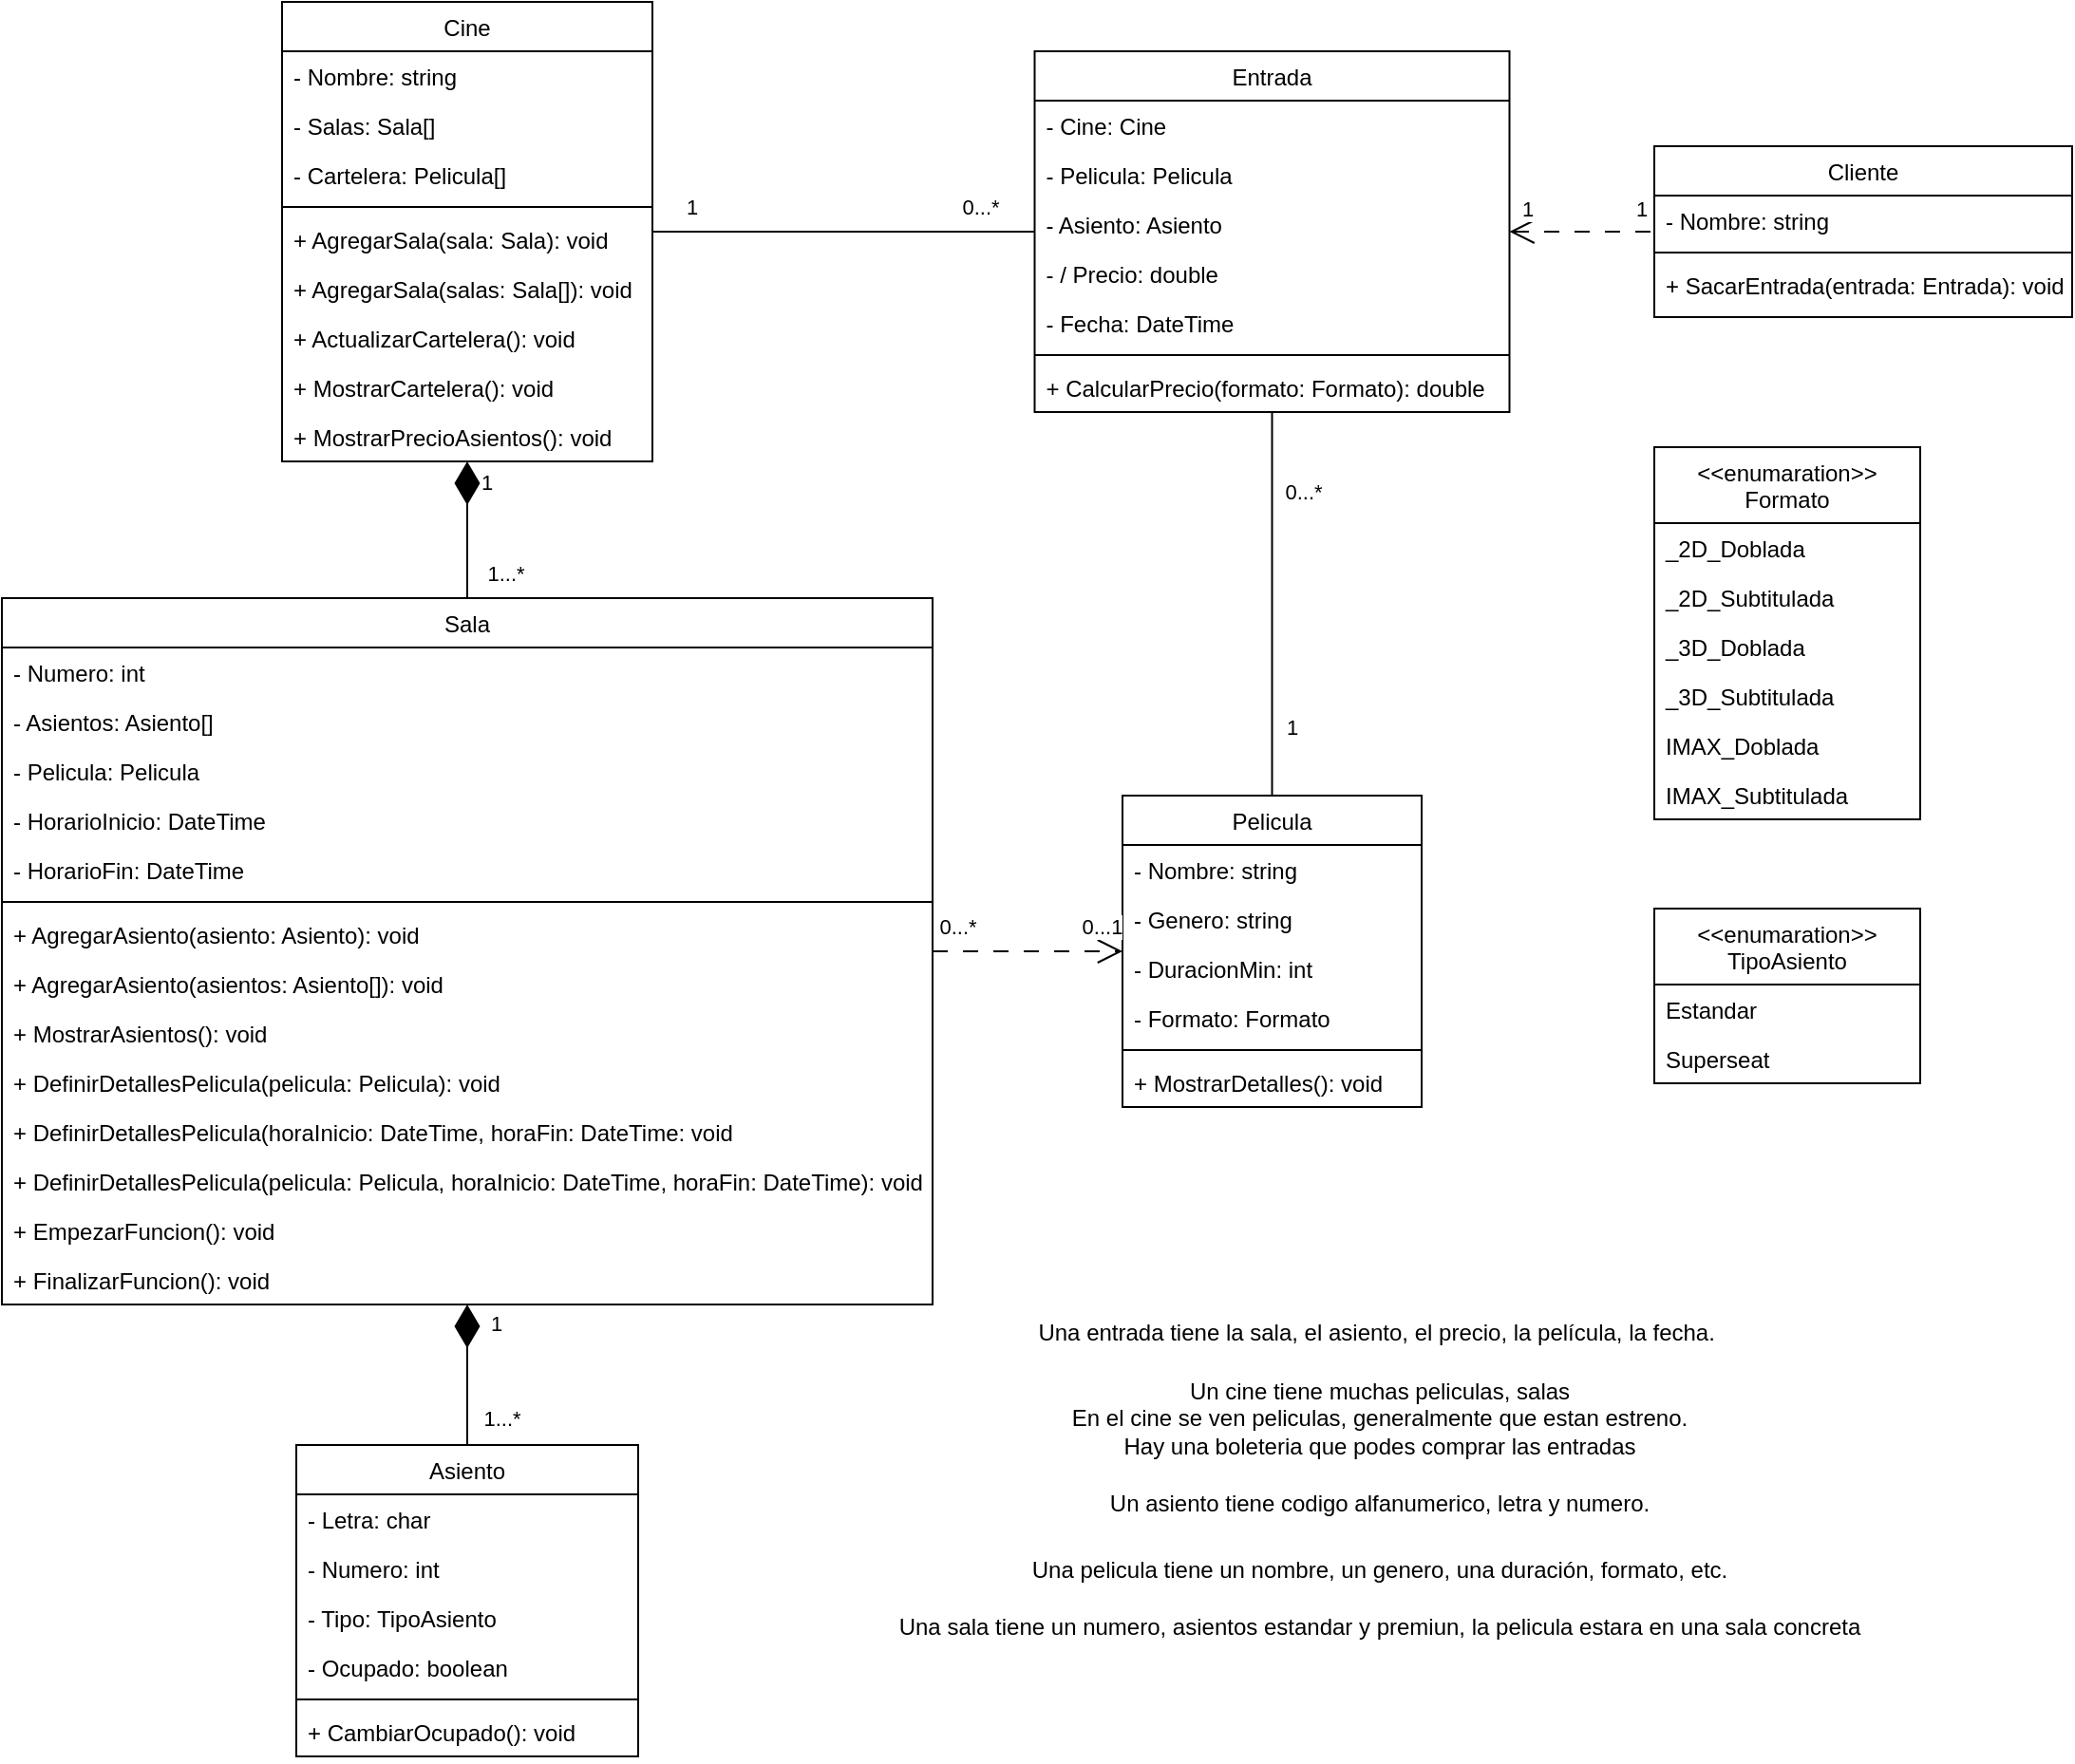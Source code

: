 <mxfile version="24.7.12">
  <diagram id="C5RBs43oDa-KdzZeNtuy" name="Page-1">
    <mxGraphModel dx="1687" dy="925" grid="1" gridSize="10" guides="1" tooltips="1" connect="1" arrows="1" fold="1" page="1" pageScale="1" pageWidth="827" pageHeight="1169" background="none" math="0" shadow="0">
      <root>
        <mxCell id="WIyWlLk6GJQsqaUBKTNV-0" />
        <mxCell id="WIyWlLk6GJQsqaUBKTNV-1" parent="WIyWlLk6GJQsqaUBKTNV-0" />
        <mxCell id="zkfFHV4jXpPFQw0GAbJ--17" value="Cine" style="swimlane;fontStyle=0;align=center;verticalAlign=top;childLayout=stackLayout;horizontal=1;startSize=26;horizontalStack=0;resizeParent=1;resizeLast=0;collapsible=1;marginBottom=0;rounded=0;shadow=0;strokeWidth=1;" parent="WIyWlLk6GJQsqaUBKTNV-1" vertex="1">
          <mxGeometry x="157.5" y="10" width="195" height="242" as="geometry">
            <mxRectangle x="550" y="140" width="160" height="26" as="alternateBounds" />
          </mxGeometry>
        </mxCell>
        <mxCell id="zkfFHV4jXpPFQw0GAbJ--19" value="- Nombre: string" style="text;align=left;verticalAlign=top;spacingLeft=4;spacingRight=4;overflow=hidden;rotatable=0;points=[[0,0.5],[1,0.5]];portConstraint=eastwest;rounded=0;shadow=0;html=0;" parent="zkfFHV4jXpPFQw0GAbJ--17" vertex="1">
          <mxGeometry y="26" width="195" height="26" as="geometry" />
        </mxCell>
        <mxCell id="cW9UiMadq31ImGQbO7zX-15" value="- Salas: Sala[]" style="text;align=left;verticalAlign=top;spacingLeft=4;spacingRight=4;overflow=hidden;rotatable=0;points=[[0,0.5],[1,0.5]];portConstraint=eastwest;rounded=0;shadow=0;html=0;" parent="zkfFHV4jXpPFQw0GAbJ--17" vertex="1">
          <mxGeometry y="52" width="195" height="26" as="geometry" />
        </mxCell>
        <mxCell id="YYxX05k5TtpXAIShRbji-29" value="- Cartelera: Pelicula[]" style="text;align=left;verticalAlign=top;spacingLeft=4;spacingRight=4;overflow=hidden;rotatable=0;points=[[0,0.5],[1,0.5]];portConstraint=eastwest;rounded=0;shadow=0;html=0;" parent="zkfFHV4jXpPFQw0GAbJ--17" vertex="1">
          <mxGeometry y="78" width="195" height="26" as="geometry" />
        </mxCell>
        <mxCell id="zkfFHV4jXpPFQw0GAbJ--23" value="" style="line;html=1;strokeWidth=1;align=left;verticalAlign=middle;spacingTop=-1;spacingLeft=3;spacingRight=3;rotatable=0;labelPosition=right;points=[];portConstraint=eastwest;" parent="zkfFHV4jXpPFQw0GAbJ--17" vertex="1">
          <mxGeometry y="104" width="195" height="8" as="geometry" />
        </mxCell>
        <mxCell id="YYxX05k5TtpXAIShRbji-56" value="+ AgregarSala(sala: Sala): void" style="text;align=left;verticalAlign=top;spacingLeft=4;spacingRight=4;overflow=hidden;rotatable=0;points=[[0,0.5],[1,0.5]];portConstraint=eastwest;rounded=0;shadow=0;html=0;" parent="zkfFHV4jXpPFQw0GAbJ--17" vertex="1">
          <mxGeometry y="112" width="195" height="26" as="geometry" />
        </mxCell>
        <mxCell id="cW9UiMadq31ImGQbO7zX-4" value="+ AgregarSala(salas: Sala[]): void" style="text;align=left;verticalAlign=top;spacingLeft=4;spacingRight=4;overflow=hidden;rotatable=0;points=[[0,0.5],[1,0.5]];portConstraint=eastwest;rounded=0;shadow=0;html=0;" parent="zkfFHV4jXpPFQw0GAbJ--17" vertex="1">
          <mxGeometry y="138" width="195" height="26" as="geometry" />
        </mxCell>
        <mxCell id="cW9UiMadq31ImGQbO7zX-17" value="+ ActualizarCartelera(): void" style="text;align=left;verticalAlign=top;spacingLeft=4;spacingRight=4;overflow=hidden;rotatable=0;points=[[0,0.5],[1,0.5]];portConstraint=eastwest;rounded=0;shadow=0;html=0;" parent="zkfFHV4jXpPFQw0GAbJ--17" vertex="1">
          <mxGeometry y="164" width="195" height="26" as="geometry" />
        </mxCell>
        <mxCell id="cW9UiMadq31ImGQbO7zX-16" value="+ MostrarCartelera(): void" style="text;align=left;verticalAlign=top;spacingLeft=4;spacingRight=4;overflow=hidden;rotatable=0;points=[[0,0.5],[1,0.5]];portConstraint=eastwest;rounded=0;shadow=0;html=0;" parent="zkfFHV4jXpPFQw0GAbJ--17" vertex="1">
          <mxGeometry y="190" width="195" height="26" as="geometry" />
        </mxCell>
        <mxCell id="fEtAXQtdkNdQSjChJS0Y-1" value="+ MostrarPrecioAsientos(): void" style="text;align=left;verticalAlign=top;spacingLeft=4;spacingRight=4;overflow=hidden;rotatable=0;points=[[0,0.5],[1,0.5]];portConstraint=eastwest;rounded=0;shadow=0;html=0;" vertex="1" parent="zkfFHV4jXpPFQw0GAbJ--17">
          <mxGeometry y="216" width="195" height="26" as="geometry" />
        </mxCell>
        <mxCell id="YYxX05k5TtpXAIShRbji-1" value="Un cine tiene muchas peliculas, salas&lt;div&gt;En el cine se ven peliculas, generalmente que estan estreno.&lt;/div&gt;&lt;div&gt;Hay una boleteria que podes comprar las entradas&lt;/div&gt;" style="text;html=1;align=center;verticalAlign=middle;resizable=0;points=[];autosize=1;strokeColor=none;fillColor=none;" parent="WIyWlLk6GJQsqaUBKTNV-1" vertex="1">
          <mxGeometry x="560" y="726" width="350" height="60" as="geometry" />
        </mxCell>
        <mxCell id="YYxX05k5TtpXAIShRbji-2" value="Una pelicula tiene un nombre, un genero, una duración, formato, etc." style="text;html=1;align=center;verticalAlign=middle;resizable=0;points=[];autosize=1;strokeColor=none;fillColor=none;" parent="WIyWlLk6GJQsqaUBKTNV-1" vertex="1">
          <mxGeometry x="540" y="821" width="390" height="30" as="geometry" />
        </mxCell>
        <mxCell id="YYxX05k5TtpXAIShRbji-3" value="Una sala tiene un numero, asientos estandar y premiun, la pelicula estara en una sala concreta" style="text;html=1;align=center;verticalAlign=middle;resizable=0;points=[];autosize=1;strokeColor=none;fillColor=none;" parent="WIyWlLk6GJQsqaUBKTNV-1" vertex="1">
          <mxGeometry x="470" y="851" width="530" height="30" as="geometry" />
        </mxCell>
        <mxCell id="YYxX05k5TtpXAIShRbji-4" value="Un asiento tiene codigo alfanumerico, letra y numero." style="text;html=1;align=center;verticalAlign=middle;resizable=0;points=[];autosize=1;strokeColor=none;fillColor=none;" parent="WIyWlLk6GJQsqaUBKTNV-1" vertex="1">
          <mxGeometry x="580" y="786" width="310" height="30" as="geometry" />
        </mxCell>
        <mxCell id="YYxX05k5TtpXAIShRbji-5" value="Una entrada tiene la sala, el asiento, el precio, la película, la fecha.&amp;nbsp;" style="text;html=1;align=center;verticalAlign=middle;resizable=0;points=[];autosize=1;strokeColor=none;fillColor=none;" parent="WIyWlLk6GJQsqaUBKTNV-1" vertex="1">
          <mxGeometry x="545" y="696" width="380" height="30" as="geometry" />
        </mxCell>
        <mxCell id="YYxX05k5TtpXAIShRbji-6" value="Pelicula" style="swimlane;fontStyle=0;align=center;verticalAlign=top;childLayout=stackLayout;horizontal=1;startSize=26;horizontalStack=0;resizeParent=1;resizeLast=0;collapsible=1;marginBottom=0;rounded=0;shadow=0;strokeWidth=1;" parent="WIyWlLk6GJQsqaUBKTNV-1" vertex="1">
          <mxGeometry x="600" y="428" width="157.5" height="164" as="geometry">
            <mxRectangle x="550" y="140" width="160" height="26" as="alternateBounds" />
          </mxGeometry>
        </mxCell>
        <mxCell id="YYxX05k5TtpXAIShRbji-7" value="- Nombre: string" style="text;align=left;verticalAlign=top;spacingLeft=4;spacingRight=4;overflow=hidden;rotatable=0;points=[[0,0.5],[1,0.5]];portConstraint=eastwest;rounded=0;shadow=0;html=0;" parent="YYxX05k5TtpXAIShRbji-6" vertex="1">
          <mxGeometry y="26" width="157.5" height="26" as="geometry" />
        </mxCell>
        <mxCell id="YYxX05k5TtpXAIShRbji-34" value="- Genero: string" style="text;align=left;verticalAlign=top;spacingLeft=4;spacingRight=4;overflow=hidden;rotatable=0;points=[[0,0.5],[1,0.5]];portConstraint=eastwest;rounded=0;shadow=0;html=0;" parent="YYxX05k5TtpXAIShRbji-6" vertex="1">
          <mxGeometry y="52" width="157.5" height="26" as="geometry" />
        </mxCell>
        <mxCell id="YYxX05k5TtpXAIShRbji-35" value="- DuracionMin: int" style="text;align=left;verticalAlign=top;spacingLeft=4;spacingRight=4;overflow=hidden;rotatable=0;points=[[0,0.5],[1,0.5]];portConstraint=eastwest;rounded=0;shadow=0;html=0;" parent="YYxX05k5TtpXAIShRbji-6" vertex="1">
          <mxGeometry y="78" width="157.5" height="26" as="geometry" />
        </mxCell>
        <mxCell id="YYxX05k5TtpXAIShRbji-36" value="- Formato: Formato" style="text;align=left;verticalAlign=top;spacingLeft=4;spacingRight=4;overflow=hidden;rotatable=0;points=[[0,0.5],[1,0.5]];portConstraint=eastwest;rounded=0;shadow=0;html=0;" parent="YYxX05k5TtpXAIShRbji-6" vertex="1">
          <mxGeometry y="104" width="157.5" height="26" as="geometry" />
        </mxCell>
        <mxCell id="YYxX05k5TtpXAIShRbji-8" value="" style="line;html=1;strokeWidth=1;align=left;verticalAlign=middle;spacingTop=-1;spacingLeft=3;spacingRight=3;rotatable=0;labelPosition=right;points=[];portConstraint=eastwest;" parent="YYxX05k5TtpXAIShRbji-6" vertex="1">
          <mxGeometry y="130" width="157.5" height="8" as="geometry" />
        </mxCell>
        <mxCell id="fEtAXQtdkNdQSjChJS0Y-2" value="+ MostrarDetalles(): void" style="text;align=left;verticalAlign=top;spacingLeft=4;spacingRight=4;overflow=hidden;rotatable=0;points=[[0,0.5],[1,0.5]];portConstraint=eastwest;rounded=0;shadow=0;html=0;" vertex="1" parent="YYxX05k5TtpXAIShRbji-6">
          <mxGeometry y="138" width="157.5" height="26" as="geometry" />
        </mxCell>
        <mxCell id="YYxX05k5TtpXAIShRbji-10" value="Sala" style="swimlane;fontStyle=0;align=center;verticalAlign=top;childLayout=stackLayout;horizontal=1;startSize=26;horizontalStack=0;resizeParent=1;resizeLast=0;collapsible=1;marginBottom=0;rounded=0;shadow=0;strokeWidth=1;" parent="WIyWlLk6GJQsqaUBKTNV-1" vertex="1">
          <mxGeometry x="10" y="324" width="490" height="372" as="geometry">
            <mxRectangle x="550" y="140" width="160" height="26" as="alternateBounds" />
          </mxGeometry>
        </mxCell>
        <mxCell id="YYxX05k5TtpXAIShRbji-11" value="- Numero: int" style="text;align=left;verticalAlign=top;spacingLeft=4;spacingRight=4;overflow=hidden;rotatable=0;points=[[0,0.5],[1,0.5]];portConstraint=eastwest;rounded=0;shadow=0;html=0;" parent="YYxX05k5TtpXAIShRbji-10" vertex="1">
          <mxGeometry y="26" width="490" height="26" as="geometry" />
        </mxCell>
        <mxCell id="YYxX05k5TtpXAIShRbji-31" value="- Asientos: Asiento[]" style="text;align=left;verticalAlign=top;spacingLeft=4;spacingRight=4;overflow=hidden;rotatable=0;points=[[0,0.5],[1,0.5]];portConstraint=eastwest;rounded=0;shadow=0;html=0;" parent="YYxX05k5TtpXAIShRbji-10" vertex="1">
          <mxGeometry y="52" width="490" height="26" as="geometry" />
        </mxCell>
        <mxCell id="YYxX05k5TtpXAIShRbji-32" value="- Pelicula: Pelicula" style="text;align=left;verticalAlign=top;spacingLeft=4;spacingRight=4;overflow=hidden;rotatable=0;points=[[0,0.5],[1,0.5]];portConstraint=eastwest;rounded=0;shadow=0;html=0;" parent="YYxX05k5TtpXAIShRbji-10" vertex="1">
          <mxGeometry y="78" width="490" height="26" as="geometry" />
        </mxCell>
        <mxCell id="YYxX05k5TtpXAIShRbji-33" value="- HorarioInicio: DateTime" style="text;align=left;verticalAlign=top;spacingLeft=4;spacingRight=4;overflow=hidden;rotatable=0;points=[[0,0.5],[1,0.5]];portConstraint=eastwest;rounded=0;shadow=0;html=0;" parent="YYxX05k5TtpXAIShRbji-10" vertex="1">
          <mxGeometry y="104" width="490" height="26" as="geometry" />
        </mxCell>
        <mxCell id="PPvI6zRl_OBtKkC0j1IV-0" value="- HorarioFin: DateTime" style="text;align=left;verticalAlign=top;spacingLeft=4;spacingRight=4;overflow=hidden;rotatable=0;points=[[0,0.5],[1,0.5]];portConstraint=eastwest;rounded=0;shadow=0;html=0;" parent="YYxX05k5TtpXAIShRbji-10" vertex="1">
          <mxGeometry y="130" width="490" height="26" as="geometry" />
        </mxCell>
        <mxCell id="YYxX05k5TtpXAIShRbji-12" value="" style="line;html=1;strokeWidth=1;align=left;verticalAlign=middle;spacingTop=-1;spacingLeft=3;spacingRight=3;rotatable=0;labelPosition=right;points=[];portConstraint=eastwest;" parent="YYxX05k5TtpXAIShRbji-10" vertex="1">
          <mxGeometry y="156" width="490" height="8" as="geometry" />
        </mxCell>
        <mxCell id="YYxX05k5TtpXAIShRbji-61" value="+ AgregarAsiento(asiento: Asiento): void" style="text;align=left;verticalAlign=top;spacingLeft=4;spacingRight=4;overflow=hidden;rotatable=0;points=[[0,0.5],[1,0.5]];portConstraint=eastwest;rounded=0;shadow=0;html=0;" parent="YYxX05k5TtpXAIShRbji-10" vertex="1">
          <mxGeometry y="164" width="490" height="26" as="geometry" />
        </mxCell>
        <mxCell id="YYxX05k5TtpXAIShRbji-62" value="+ AgregarAsiento(asientos: Asiento[]): void" style="text;align=left;verticalAlign=top;spacingLeft=4;spacingRight=4;overflow=hidden;rotatable=0;points=[[0,0.5],[1,0.5]];portConstraint=eastwest;rounded=0;shadow=0;html=0;" parent="YYxX05k5TtpXAIShRbji-10" vertex="1">
          <mxGeometry y="190" width="490" height="26" as="geometry" />
        </mxCell>
        <mxCell id="cW9UiMadq31ImGQbO7zX-18" value="+ MostrarAsientos(): void" style="text;align=left;verticalAlign=top;spacingLeft=4;spacingRight=4;overflow=hidden;rotatable=0;points=[[0,0.5],[1,0.5]];portConstraint=eastwest;rounded=0;shadow=0;html=0;" parent="YYxX05k5TtpXAIShRbji-10" vertex="1">
          <mxGeometry y="216" width="490" height="26" as="geometry" />
        </mxCell>
        <mxCell id="5xpuaiVDPH2-6nrWtQwJ-0" value="+ DefinirDetallesPelicula(pelicula: Pelicula): void" style="text;align=left;verticalAlign=top;spacingLeft=4;spacingRight=4;overflow=hidden;rotatable=0;points=[[0,0.5],[1,0.5]];portConstraint=eastwest;rounded=0;shadow=0;html=0;" parent="YYxX05k5TtpXAIShRbji-10" vertex="1">
          <mxGeometry y="242" width="490" height="26" as="geometry" />
        </mxCell>
        <mxCell id="cW9UiMadq31ImGQbO7zX-2" value="+ DefinirDetallesPelicula(horaInicio: DateTime, horaFin: DateTime: void" style="text;align=left;verticalAlign=top;spacingLeft=4;spacingRight=4;overflow=hidden;rotatable=0;points=[[0,0.5],[1,0.5]];portConstraint=eastwest;rounded=0;shadow=0;html=0;" parent="YYxX05k5TtpXAIShRbji-10" vertex="1">
          <mxGeometry y="268" width="490" height="26" as="geometry" />
        </mxCell>
        <mxCell id="cW9UiMadq31ImGQbO7zX-3" value="+ DefinirDetallesPelicula(pelicula: Pelicula, horaInicio: DateTime, horaFin: DateTime): void" style="text;align=left;verticalAlign=top;spacingLeft=4;spacingRight=4;overflow=hidden;rotatable=0;points=[[0,0.5],[1,0.5]];portConstraint=eastwest;rounded=0;shadow=0;html=0;" parent="YYxX05k5TtpXAIShRbji-10" vertex="1">
          <mxGeometry y="294" width="490" height="26" as="geometry" />
        </mxCell>
        <mxCell id="YYxX05k5TtpXAIShRbji-64" value="+ EmpezarFuncion(): void" style="text;align=left;verticalAlign=top;spacingLeft=4;spacingRight=4;overflow=hidden;rotatable=0;points=[[0,0.5],[1,0.5]];portConstraint=eastwest;rounded=0;shadow=0;html=0;" parent="YYxX05k5TtpXAIShRbji-10" vertex="1">
          <mxGeometry y="320" width="490" height="26" as="geometry" />
        </mxCell>
        <mxCell id="5xpuaiVDPH2-6nrWtQwJ-1" value="+ FinalizarFuncion(): void" style="text;align=left;verticalAlign=top;spacingLeft=4;spacingRight=4;overflow=hidden;rotatable=0;points=[[0,0.5],[1,0.5]];portConstraint=eastwest;rounded=0;shadow=0;html=0;" parent="YYxX05k5TtpXAIShRbji-10" vertex="1">
          <mxGeometry y="346" width="490" height="26" as="geometry" />
        </mxCell>
        <mxCell id="YYxX05k5TtpXAIShRbji-14" value="Entrada" style="swimlane;fontStyle=0;align=center;verticalAlign=top;childLayout=stackLayout;horizontal=1;startSize=26;horizontalStack=0;resizeParent=1;resizeLast=0;collapsible=1;marginBottom=0;rounded=0;shadow=0;strokeWidth=1;" parent="WIyWlLk6GJQsqaUBKTNV-1" vertex="1">
          <mxGeometry x="553.75" y="36" width="250" height="190" as="geometry">
            <mxRectangle x="550" y="140" width="160" height="26" as="alternateBounds" />
          </mxGeometry>
        </mxCell>
        <mxCell id="YYxX05k5TtpXAIShRbji-15" value="- Cine: Cine" style="text;align=left;verticalAlign=top;spacingLeft=4;spacingRight=4;overflow=hidden;rotatable=0;points=[[0,0.5],[1,0.5]];portConstraint=eastwest;rounded=0;shadow=0;html=0;" parent="YYxX05k5TtpXAIShRbji-14" vertex="1">
          <mxGeometry y="26" width="250" height="26" as="geometry" />
        </mxCell>
        <mxCell id="YYxX05k5TtpXAIShRbji-54" value="- Pelicula: Pelicula" style="text;align=left;verticalAlign=top;spacingLeft=4;spacingRight=4;overflow=hidden;rotatable=0;points=[[0,0.5],[1,0.5]];portConstraint=eastwest;rounded=0;shadow=0;html=0;" parent="YYxX05k5TtpXAIShRbji-14" vertex="1">
          <mxGeometry y="52" width="250" height="26" as="geometry" />
        </mxCell>
        <mxCell id="fEtAXQtdkNdQSjChJS0Y-0" value="- Asiento: Asiento" style="text;align=left;verticalAlign=top;spacingLeft=4;spacingRight=4;overflow=hidden;rotatable=0;points=[[0,0.5],[1,0.5]];portConstraint=eastwest;rounded=0;shadow=0;html=0;" vertex="1" parent="YYxX05k5TtpXAIShRbji-14">
          <mxGeometry y="78" width="250" height="26" as="geometry" />
        </mxCell>
        <mxCell id="YYxX05k5TtpXAIShRbji-37" value="- / Precio: double" style="text;align=left;verticalAlign=top;spacingLeft=4;spacingRight=4;overflow=hidden;rotatable=0;points=[[0,0.5],[1,0.5]];portConstraint=eastwest;rounded=0;shadow=0;html=0;" parent="YYxX05k5TtpXAIShRbji-14" vertex="1">
          <mxGeometry y="104" width="250" height="26" as="geometry" />
        </mxCell>
        <mxCell id="YYxX05k5TtpXAIShRbji-38" value="- Fecha: DateTime" style="text;align=left;verticalAlign=top;spacingLeft=4;spacingRight=4;overflow=hidden;rotatable=0;points=[[0,0.5],[1,0.5]];portConstraint=eastwest;rounded=0;shadow=0;html=0;" parent="YYxX05k5TtpXAIShRbji-14" vertex="1">
          <mxGeometry y="130" width="250" height="26" as="geometry" />
        </mxCell>
        <mxCell id="YYxX05k5TtpXAIShRbji-16" value="" style="line;html=1;strokeWidth=1;align=left;verticalAlign=middle;spacingTop=-1;spacingLeft=3;spacingRight=3;rotatable=0;labelPosition=right;points=[];portConstraint=eastwest;" parent="YYxX05k5TtpXAIShRbji-14" vertex="1">
          <mxGeometry y="156" width="250" height="8" as="geometry" />
        </mxCell>
        <mxCell id="YYxX05k5TtpXAIShRbji-55" value="+ CalcularPrecio(formato: Formato): double" style="text;align=left;verticalAlign=top;spacingLeft=4;spacingRight=4;overflow=hidden;rotatable=0;points=[[0,0.5],[1,0.5]];portConstraint=eastwest;rounded=0;shadow=0;html=0;" parent="YYxX05k5TtpXAIShRbji-14" vertex="1">
          <mxGeometry y="164" width="250" height="26" as="geometry" />
        </mxCell>
        <mxCell id="YYxX05k5TtpXAIShRbji-18" value="" style="endArrow=diamondThin;html=1;rounded=0;startArrow=none;startFill=0;endFill=1;endSize=20;" parent="WIyWlLk6GJQsqaUBKTNV-1" source="YYxX05k5TtpXAIShRbji-10" target="zkfFHV4jXpPFQw0GAbJ--17" edge="1">
          <mxGeometry width="50" height="50" relative="1" as="geometry">
            <mxPoint x="390" y="290" as="sourcePoint" />
            <mxPoint x="440" y="240" as="targetPoint" />
          </mxGeometry>
        </mxCell>
        <mxCell id="YYxX05k5TtpXAIShRbji-19" value="1...*" style="edgeLabel;html=1;align=center;verticalAlign=middle;resizable=0;points=[];" parent="YYxX05k5TtpXAIShRbji-18" vertex="1" connectable="0">
          <mxGeometry x="-0.635" relative="1" as="geometry">
            <mxPoint x="20" as="offset" />
          </mxGeometry>
        </mxCell>
        <mxCell id="YYxX05k5TtpXAIShRbji-20" value="1" style="edgeLabel;html=1;align=center;verticalAlign=middle;resizable=0;points=[];" parent="YYxX05k5TtpXAIShRbji-18" vertex="1" connectable="0">
          <mxGeometry x="0.706" y="1" relative="1" as="geometry">
            <mxPoint x="11" as="offset" />
          </mxGeometry>
        </mxCell>
        <mxCell id="YYxX05k5TtpXAIShRbji-21" value="" style="endArrow=open;html=1;rounded=0;dashed=1;dashPattern=8 8;endFill=0;endSize=11;" parent="WIyWlLk6GJQsqaUBKTNV-1" source="YYxX05k5TtpXAIShRbji-10" target="YYxX05k5TtpXAIShRbji-6" edge="1">
          <mxGeometry width="50" height="50" relative="1" as="geometry">
            <mxPoint x="380" y="380" as="sourcePoint" />
            <mxPoint x="430" y="330" as="targetPoint" />
          </mxGeometry>
        </mxCell>
        <mxCell id="YYxX05k5TtpXAIShRbji-22" value="0...1" style="edgeLabel;html=1;align=center;verticalAlign=middle;resizable=0;points=[];" parent="YYxX05k5TtpXAIShRbji-21" vertex="1" connectable="0">
          <mxGeometry x="0.772" y="-1" relative="1" as="geometry">
            <mxPoint y="-14" as="offset" />
          </mxGeometry>
        </mxCell>
        <mxCell id="YYxX05k5TtpXAIShRbji-23" value="0...*" style="edgeLabel;html=1;align=center;verticalAlign=middle;resizable=0;points=[];" parent="YYxX05k5TtpXAIShRbji-21" vertex="1" connectable="0">
          <mxGeometry x="-0.751" y="2" relative="1" as="geometry">
            <mxPoint y="-11" as="offset" />
          </mxGeometry>
        </mxCell>
        <mxCell id="YYxX05k5TtpXAIShRbji-24" value="" style="endArrow=none;html=1;rounded=0;" parent="WIyWlLk6GJQsqaUBKTNV-1" source="zkfFHV4jXpPFQw0GAbJ--17" target="YYxX05k5TtpXAIShRbji-14" edge="1">
          <mxGeometry width="50" height="50" relative="1" as="geometry">
            <mxPoint x="390" y="340" as="sourcePoint" />
            <mxPoint x="440" y="290" as="targetPoint" />
          </mxGeometry>
        </mxCell>
        <mxCell id="YYxX05k5TtpXAIShRbji-25" value="0...*" style="edgeLabel;html=1;align=center;verticalAlign=middle;resizable=0;points=[];" parent="YYxX05k5TtpXAIShRbji-24" vertex="1" connectable="0">
          <mxGeometry x="0.768" relative="1" as="geometry">
            <mxPoint x="-6" y="-13" as="offset" />
          </mxGeometry>
        </mxCell>
        <mxCell id="YYxX05k5TtpXAIShRbji-28" value="1" style="edgeLabel;html=1;align=center;verticalAlign=middle;resizable=0;points=[];" parent="YYxX05k5TtpXAIShRbji-24" vertex="1" connectable="0">
          <mxGeometry x="-0.798" relative="1" as="geometry">
            <mxPoint y="-13" as="offset" />
          </mxGeometry>
        </mxCell>
        <mxCell id="YYxX05k5TtpXAIShRbji-39" value="Asiento" style="swimlane;fontStyle=0;align=center;verticalAlign=top;childLayout=stackLayout;horizontal=1;startSize=26;horizontalStack=0;resizeParent=1;resizeLast=0;collapsible=1;marginBottom=0;rounded=0;shadow=0;strokeWidth=1;" parent="WIyWlLk6GJQsqaUBKTNV-1" vertex="1">
          <mxGeometry x="165" y="770" width="180" height="164" as="geometry">
            <mxRectangle x="550" y="140" width="160" height="26" as="alternateBounds" />
          </mxGeometry>
        </mxCell>
        <mxCell id="YYxX05k5TtpXAIShRbji-40" value="- Letra: char" style="text;align=left;verticalAlign=top;spacingLeft=4;spacingRight=4;overflow=hidden;rotatable=0;points=[[0,0.5],[1,0.5]];portConstraint=eastwest;rounded=0;shadow=0;html=0;" parent="YYxX05k5TtpXAIShRbji-39" vertex="1">
          <mxGeometry y="26" width="180" height="26" as="geometry" />
        </mxCell>
        <mxCell id="YYxX05k5TtpXAIShRbji-45" value="- Numero: int" style="text;align=left;verticalAlign=top;spacingLeft=4;spacingRight=4;overflow=hidden;rotatable=0;points=[[0,0.5],[1,0.5]];portConstraint=eastwest;rounded=0;shadow=0;html=0;" parent="YYxX05k5TtpXAIShRbji-39" vertex="1">
          <mxGeometry y="52" width="180" height="26" as="geometry" />
        </mxCell>
        <mxCell id="YYxX05k5TtpXAIShRbji-46" value="- Tipo: TipoAsiento" style="text;align=left;verticalAlign=top;spacingLeft=4;spacingRight=4;overflow=hidden;rotatable=0;points=[[0,0.5],[1,0.5]];portConstraint=eastwest;rounded=0;shadow=0;html=0;" parent="YYxX05k5TtpXAIShRbji-39" vertex="1">
          <mxGeometry y="78" width="180" height="26" as="geometry" />
        </mxCell>
        <mxCell id="YYxX05k5TtpXAIShRbji-50" value="- Ocupado: boolean" style="text;align=left;verticalAlign=top;spacingLeft=4;spacingRight=4;overflow=hidden;rotatable=0;points=[[0,0.5],[1,0.5]];portConstraint=eastwest;rounded=0;shadow=0;html=0;" parent="YYxX05k5TtpXAIShRbji-39" vertex="1">
          <mxGeometry y="104" width="180" height="26" as="geometry" />
        </mxCell>
        <mxCell id="YYxX05k5TtpXAIShRbji-44" value="" style="line;html=1;strokeWidth=1;align=left;verticalAlign=middle;spacingTop=-1;spacingLeft=3;spacingRight=3;rotatable=0;labelPosition=right;points=[];portConstraint=eastwest;" parent="YYxX05k5TtpXAIShRbji-39" vertex="1">
          <mxGeometry y="130" width="180" height="8" as="geometry" />
        </mxCell>
        <mxCell id="YYxX05k5TtpXAIShRbji-57" value="+ CambiarOcupado(): void" style="text;align=left;verticalAlign=top;spacingLeft=4;spacingRight=4;overflow=hidden;rotatable=0;points=[[0,0.5],[1,0.5]];portConstraint=eastwest;rounded=0;shadow=0;html=0;" parent="YYxX05k5TtpXAIShRbji-39" vertex="1">
          <mxGeometry y="138" width="180" height="26" as="geometry" />
        </mxCell>
        <mxCell id="YYxX05k5TtpXAIShRbji-47" value="" style="endArrow=diamondThin;html=1;rounded=0;startArrow=none;startFill=0;endFill=1;endSize=20;" parent="WIyWlLk6GJQsqaUBKTNV-1" source="YYxX05k5TtpXAIShRbji-39" target="YYxX05k5TtpXAIShRbji-10" edge="1">
          <mxGeometry width="50" height="50" relative="1" as="geometry">
            <mxPoint x="170" y="470" as="sourcePoint" />
            <mxPoint x="220" y="420" as="targetPoint" />
          </mxGeometry>
        </mxCell>
        <mxCell id="YYxX05k5TtpXAIShRbji-48" value="1...*" style="edgeLabel;html=1;align=center;verticalAlign=middle;resizable=0;points=[];" parent="YYxX05k5TtpXAIShRbji-47" vertex="1" connectable="0">
          <mxGeometry x="-0.628" y="-1" relative="1" as="geometry">
            <mxPoint x="17" as="offset" />
          </mxGeometry>
        </mxCell>
        <mxCell id="YYxX05k5TtpXAIShRbji-49" value="1" style="edgeLabel;html=1;align=center;verticalAlign=middle;resizable=0;points=[];" parent="YYxX05k5TtpXAIShRbji-47" vertex="1" connectable="0">
          <mxGeometry x="0.619" y="-2" relative="1" as="geometry">
            <mxPoint x="13" y="-4" as="offset" />
          </mxGeometry>
        </mxCell>
        <mxCell id="YYxX05k5TtpXAIShRbji-51" value="" style="endArrow=none;html=1;rounded=0;" parent="WIyWlLk6GJQsqaUBKTNV-1" source="YYxX05k5TtpXAIShRbji-6" target="YYxX05k5TtpXAIShRbji-14" edge="1">
          <mxGeometry width="50" height="50" relative="1" as="geometry">
            <mxPoint x="550" y="340" as="sourcePoint" />
            <mxPoint x="480" y="230" as="targetPoint" />
          </mxGeometry>
        </mxCell>
        <mxCell id="YYxX05k5TtpXAIShRbji-52" value="1" style="edgeLabel;html=1;align=center;verticalAlign=middle;resizable=0;points=[];" parent="YYxX05k5TtpXAIShRbji-51" vertex="1" connectable="0">
          <mxGeometry x="-0.588" y="-1" relative="1" as="geometry">
            <mxPoint x="9" y="5" as="offset" />
          </mxGeometry>
        </mxCell>
        <mxCell id="YYxX05k5TtpXAIShRbji-53" value="0...*" style="edgeLabel;html=1;align=center;verticalAlign=middle;resizable=0;points=[];" parent="YYxX05k5TtpXAIShRbji-51" vertex="1" connectable="0">
          <mxGeometry x="0.585" y="-1" relative="1" as="geometry">
            <mxPoint x="15" as="offset" />
          </mxGeometry>
        </mxCell>
        <mxCell id="YYxX05k5TtpXAIShRbji-66" value="&lt;&lt;enumaration&gt;&gt;&#xa;Formato" style="swimlane;fontStyle=0;align=center;verticalAlign=top;childLayout=stackLayout;horizontal=1;startSize=40;horizontalStack=0;resizeParent=1;resizeLast=0;collapsible=1;marginBottom=0;rounded=0;shadow=0;strokeWidth=1;" parent="WIyWlLk6GJQsqaUBKTNV-1" vertex="1">
          <mxGeometry x="880" y="244.5" width="140" height="196" as="geometry">
            <mxRectangle x="550" y="140" width="160" height="26" as="alternateBounds" />
          </mxGeometry>
        </mxCell>
        <mxCell id="YYxX05k5TtpXAIShRbji-67" value="_2D_Doblada" style="text;align=left;verticalAlign=top;spacingLeft=4;spacingRight=4;overflow=hidden;rotatable=0;points=[[0,0.5],[1,0.5]];portConstraint=eastwest;rounded=0;shadow=0;html=0;" parent="YYxX05k5TtpXAIShRbji-66" vertex="1">
          <mxGeometry y="40" width="140" height="26" as="geometry" />
        </mxCell>
        <mxCell id="YYxX05k5TtpXAIShRbji-72" value="_2D_Subtitulada" style="text;align=left;verticalAlign=top;spacingLeft=4;spacingRight=4;overflow=hidden;rotatable=0;points=[[0,0.5],[1,0.5]];portConstraint=eastwest;rounded=0;shadow=0;html=0;" parent="YYxX05k5TtpXAIShRbji-66" vertex="1">
          <mxGeometry y="66" width="140" height="26" as="geometry" />
        </mxCell>
        <mxCell id="YYxX05k5TtpXAIShRbji-76" value="_3D_Doblada" style="text;align=left;verticalAlign=top;spacingLeft=4;spacingRight=4;overflow=hidden;rotatable=0;points=[[0,0.5],[1,0.5]];portConstraint=eastwest;rounded=0;shadow=0;html=0;" parent="YYxX05k5TtpXAIShRbji-66" vertex="1">
          <mxGeometry y="92" width="140" height="26" as="geometry" />
        </mxCell>
        <mxCell id="YYxX05k5TtpXAIShRbji-75" value="_3D_Subtitulada" style="text;align=left;verticalAlign=top;spacingLeft=4;spacingRight=4;overflow=hidden;rotatable=0;points=[[0,0.5],[1,0.5]];portConstraint=eastwest;rounded=0;shadow=0;html=0;" parent="YYxX05k5TtpXAIShRbji-66" vertex="1">
          <mxGeometry y="118" width="140" height="26" as="geometry" />
        </mxCell>
        <mxCell id="YYxX05k5TtpXAIShRbji-77" value="IMAX_Doblada" style="text;align=left;verticalAlign=top;spacingLeft=4;spacingRight=4;overflow=hidden;rotatable=0;points=[[0,0.5],[1,0.5]];portConstraint=eastwest;rounded=0;shadow=0;html=0;" parent="YYxX05k5TtpXAIShRbji-66" vertex="1">
          <mxGeometry y="144" width="140" height="26" as="geometry" />
        </mxCell>
        <mxCell id="YYxX05k5TtpXAIShRbji-78" value="IMAX_Subtitulada" style="text;align=left;verticalAlign=top;spacingLeft=4;spacingRight=4;overflow=hidden;rotatable=0;points=[[0,0.5],[1,0.5]];portConstraint=eastwest;rounded=0;shadow=0;html=0;" parent="YYxX05k5TtpXAIShRbji-66" vertex="1">
          <mxGeometry y="170" width="140" height="26" as="geometry" />
        </mxCell>
        <mxCell id="YYxX05k5TtpXAIShRbji-80" value="&lt;&lt;enumaration&gt;&gt;&#xa;TipoAsiento" style="swimlane;fontStyle=0;align=center;verticalAlign=top;childLayout=stackLayout;horizontal=1;startSize=40;horizontalStack=0;resizeParent=1;resizeLast=0;collapsible=1;marginBottom=0;rounded=0;shadow=0;strokeWidth=1;" parent="WIyWlLk6GJQsqaUBKTNV-1" vertex="1">
          <mxGeometry x="880" y="487.5" width="140" height="92" as="geometry">
            <mxRectangle x="550" y="140" width="160" height="26" as="alternateBounds" />
          </mxGeometry>
        </mxCell>
        <mxCell id="YYxX05k5TtpXAIShRbji-81" value="Estandar" style="text;align=left;verticalAlign=top;spacingLeft=4;spacingRight=4;overflow=hidden;rotatable=0;points=[[0,0.5],[1,0.5]];portConstraint=eastwest;rounded=0;shadow=0;html=0;" parent="YYxX05k5TtpXAIShRbji-80" vertex="1">
          <mxGeometry y="40" width="140" height="26" as="geometry" />
        </mxCell>
        <mxCell id="YYxX05k5TtpXAIShRbji-82" value="Superseat" style="text;align=left;verticalAlign=top;spacingLeft=4;spacingRight=4;overflow=hidden;rotatable=0;points=[[0,0.5],[1,0.5]];portConstraint=eastwest;rounded=0;shadow=0;html=0;" parent="YYxX05k5TtpXAIShRbji-80" vertex="1">
          <mxGeometry y="66" width="140" height="26" as="geometry" />
        </mxCell>
        <mxCell id="cW9UiMadq31ImGQbO7zX-5" value="Cliente" style="swimlane;fontStyle=0;align=center;verticalAlign=top;childLayout=stackLayout;horizontal=1;startSize=26;horizontalStack=0;resizeParent=1;resizeLast=0;collapsible=1;marginBottom=0;rounded=0;shadow=0;strokeWidth=1;" parent="WIyWlLk6GJQsqaUBKTNV-1" vertex="1">
          <mxGeometry x="880" y="86" width="220" height="90" as="geometry">
            <mxRectangle x="550" y="140" width="160" height="26" as="alternateBounds" />
          </mxGeometry>
        </mxCell>
        <mxCell id="cW9UiMadq31ImGQbO7zX-6" value="- Nombre: string" style="text;align=left;verticalAlign=top;spacingLeft=4;spacingRight=4;overflow=hidden;rotatable=0;points=[[0,0.5],[1,0.5]];portConstraint=eastwest;rounded=0;shadow=0;html=0;" parent="cW9UiMadq31ImGQbO7zX-5" vertex="1">
          <mxGeometry y="26" width="220" height="26" as="geometry" />
        </mxCell>
        <mxCell id="cW9UiMadq31ImGQbO7zX-10" value="" style="line;html=1;strokeWidth=1;align=left;verticalAlign=middle;spacingTop=-1;spacingLeft=3;spacingRight=3;rotatable=0;labelPosition=right;points=[];portConstraint=eastwest;" parent="cW9UiMadq31ImGQbO7zX-5" vertex="1">
          <mxGeometry y="52" width="220" height="8" as="geometry" />
        </mxCell>
        <mxCell id="cW9UiMadq31ImGQbO7zX-11" value="+ SacarEntrada(entrada: Entrada): void" style="text;align=left;verticalAlign=top;spacingLeft=4;spacingRight=4;overflow=hidden;rotatable=0;points=[[0,0.5],[1,0.5]];portConstraint=eastwest;rounded=0;shadow=0;html=0;" parent="cW9UiMadq31ImGQbO7zX-5" vertex="1">
          <mxGeometry y="60" width="220" height="26" as="geometry" />
        </mxCell>
        <mxCell id="cW9UiMadq31ImGQbO7zX-12" value="" style="endArrow=none;html=1;rounded=0;dashed=1;dashPattern=8 8;startArrow=open;startFill=0;startSize=11;" parent="WIyWlLk6GJQsqaUBKTNV-1" source="YYxX05k5TtpXAIShRbji-14" target="cW9UiMadq31ImGQbO7zX-5" edge="1">
          <mxGeometry width="50" height="50" relative="1" as="geometry">
            <mxPoint x="820" y="200" as="sourcePoint" />
            <mxPoint x="870" y="150" as="targetPoint" />
          </mxGeometry>
        </mxCell>
        <mxCell id="cW9UiMadq31ImGQbO7zX-13" value="1" style="edgeLabel;html=1;align=center;verticalAlign=middle;resizable=0;points=[];" parent="cW9UiMadq31ImGQbO7zX-12" vertex="1" connectable="0">
          <mxGeometry x="0.809" y="-2" relative="1" as="geometry">
            <mxPoint y="-14" as="offset" />
          </mxGeometry>
        </mxCell>
        <mxCell id="cW9UiMadq31ImGQbO7zX-14" value="1" style="edgeLabel;html=1;align=center;verticalAlign=middle;resizable=0;points=[];" parent="cW9UiMadq31ImGQbO7zX-12" vertex="1" connectable="0">
          <mxGeometry x="-0.588" relative="1" as="geometry">
            <mxPoint x="-7" y="-12" as="offset" />
          </mxGeometry>
        </mxCell>
      </root>
    </mxGraphModel>
  </diagram>
</mxfile>
